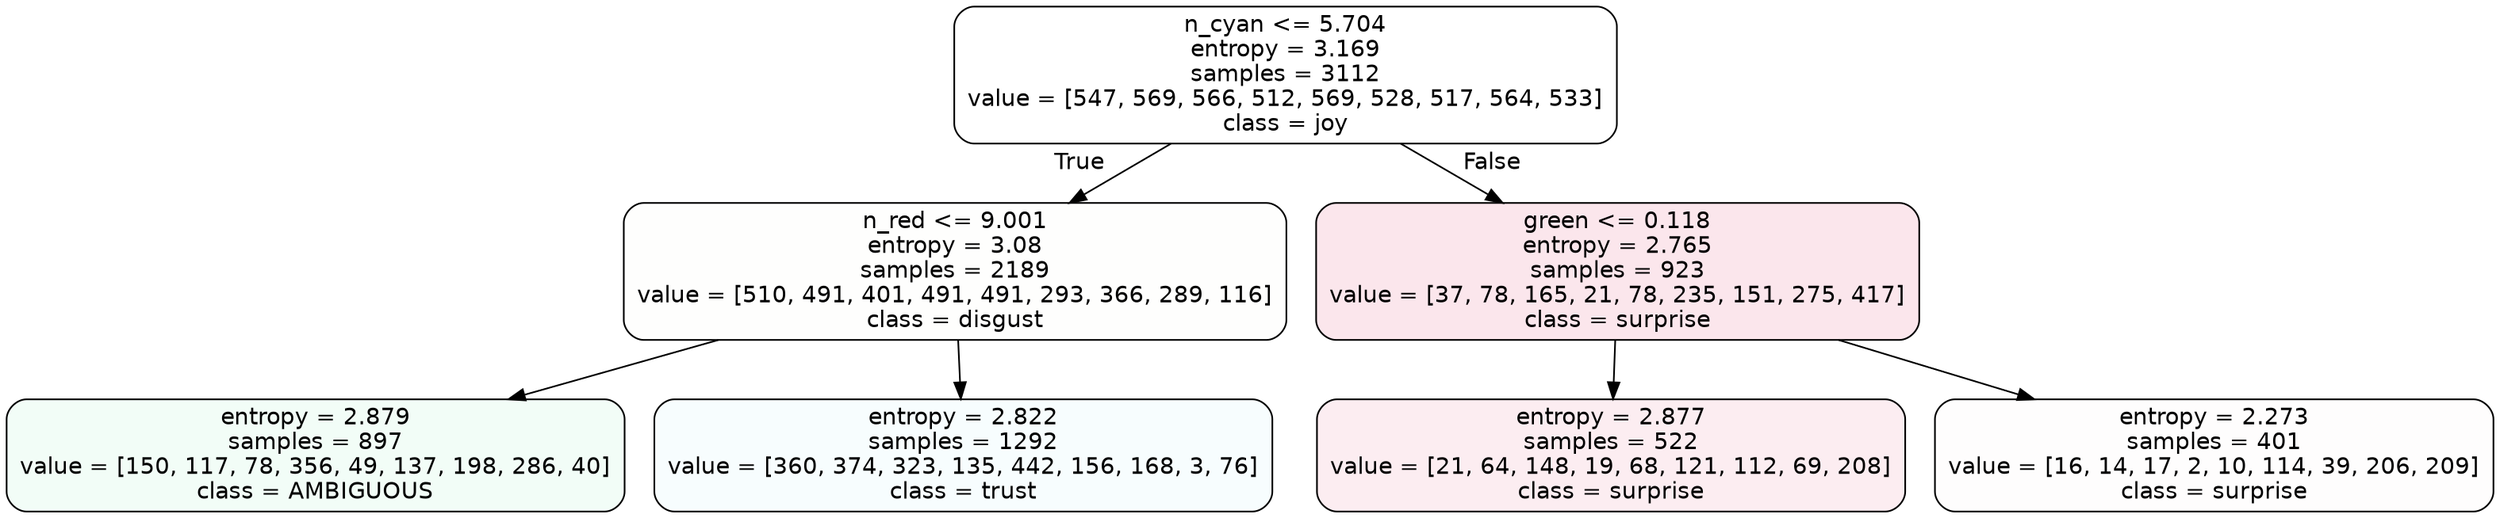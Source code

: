 digraph Tree {
node [shape=box, style="filled, rounded", color="black", fontname=helvetica] ;
edge [fontname=helvetica] ;
0 [label="n_cyan <= 5.704\nentropy = 3.169\nsamples = 3112\nvalue = [547, 569, 566, 512, 569, 528, 517, 564, 533]\nclass = joy", fillcolor="#d7e53900"] ;
1 [label="n_red <= 9.001\nentropy = 3.08\nsamples = 2189\nvalue = [510, 491, 401, 491, 491, 293, 366, 289, 116]\nclass = disgust", fillcolor="#e5813902"] ;
0 -> 1 [labeldistance=2.5, labelangle=45, headlabel="True"] ;
2 [label="entropy = 2.879\nsamples = 897\nvalue = [150, 117, 78, 356, 49, 137, 198, 286, 40]\nclass = AMBIGUOUS", fillcolor="#39e58110"] ;
1 -> 2 ;
3 [label="entropy = 2.822\nsamples = 1292\nvalue = [360, 374, 323, 135, 442, 156, 168, 3, 76]\nclass = trust", fillcolor="#39d7e50a"] ;
1 -> 3 ;
4 [label="green <= 0.118\nentropy = 2.765\nsamples = 923\nvalue = [37, 78, 165, 21, 78, 235, 151, 275, 417]\nclass = surprise", fillcolor="#e539641f"] ;
0 -> 4 [labeldistance=2.5, labelangle=-45, headlabel="False"] ;
5 [label="entropy = 2.877\nsamples = 522\nvalue = [21, 64, 148, 19, 68, 121, 112, 69, 208]\nclass = surprise", fillcolor="#e5396416"] ;
4 -> 5 ;
6 [label="entropy = 2.273\nsamples = 401\nvalue = [16, 14, 17, 2, 10, 114, 39, 206, 209]\nclass = surprise", fillcolor="#e5396402"] ;
4 -> 6 ;
}